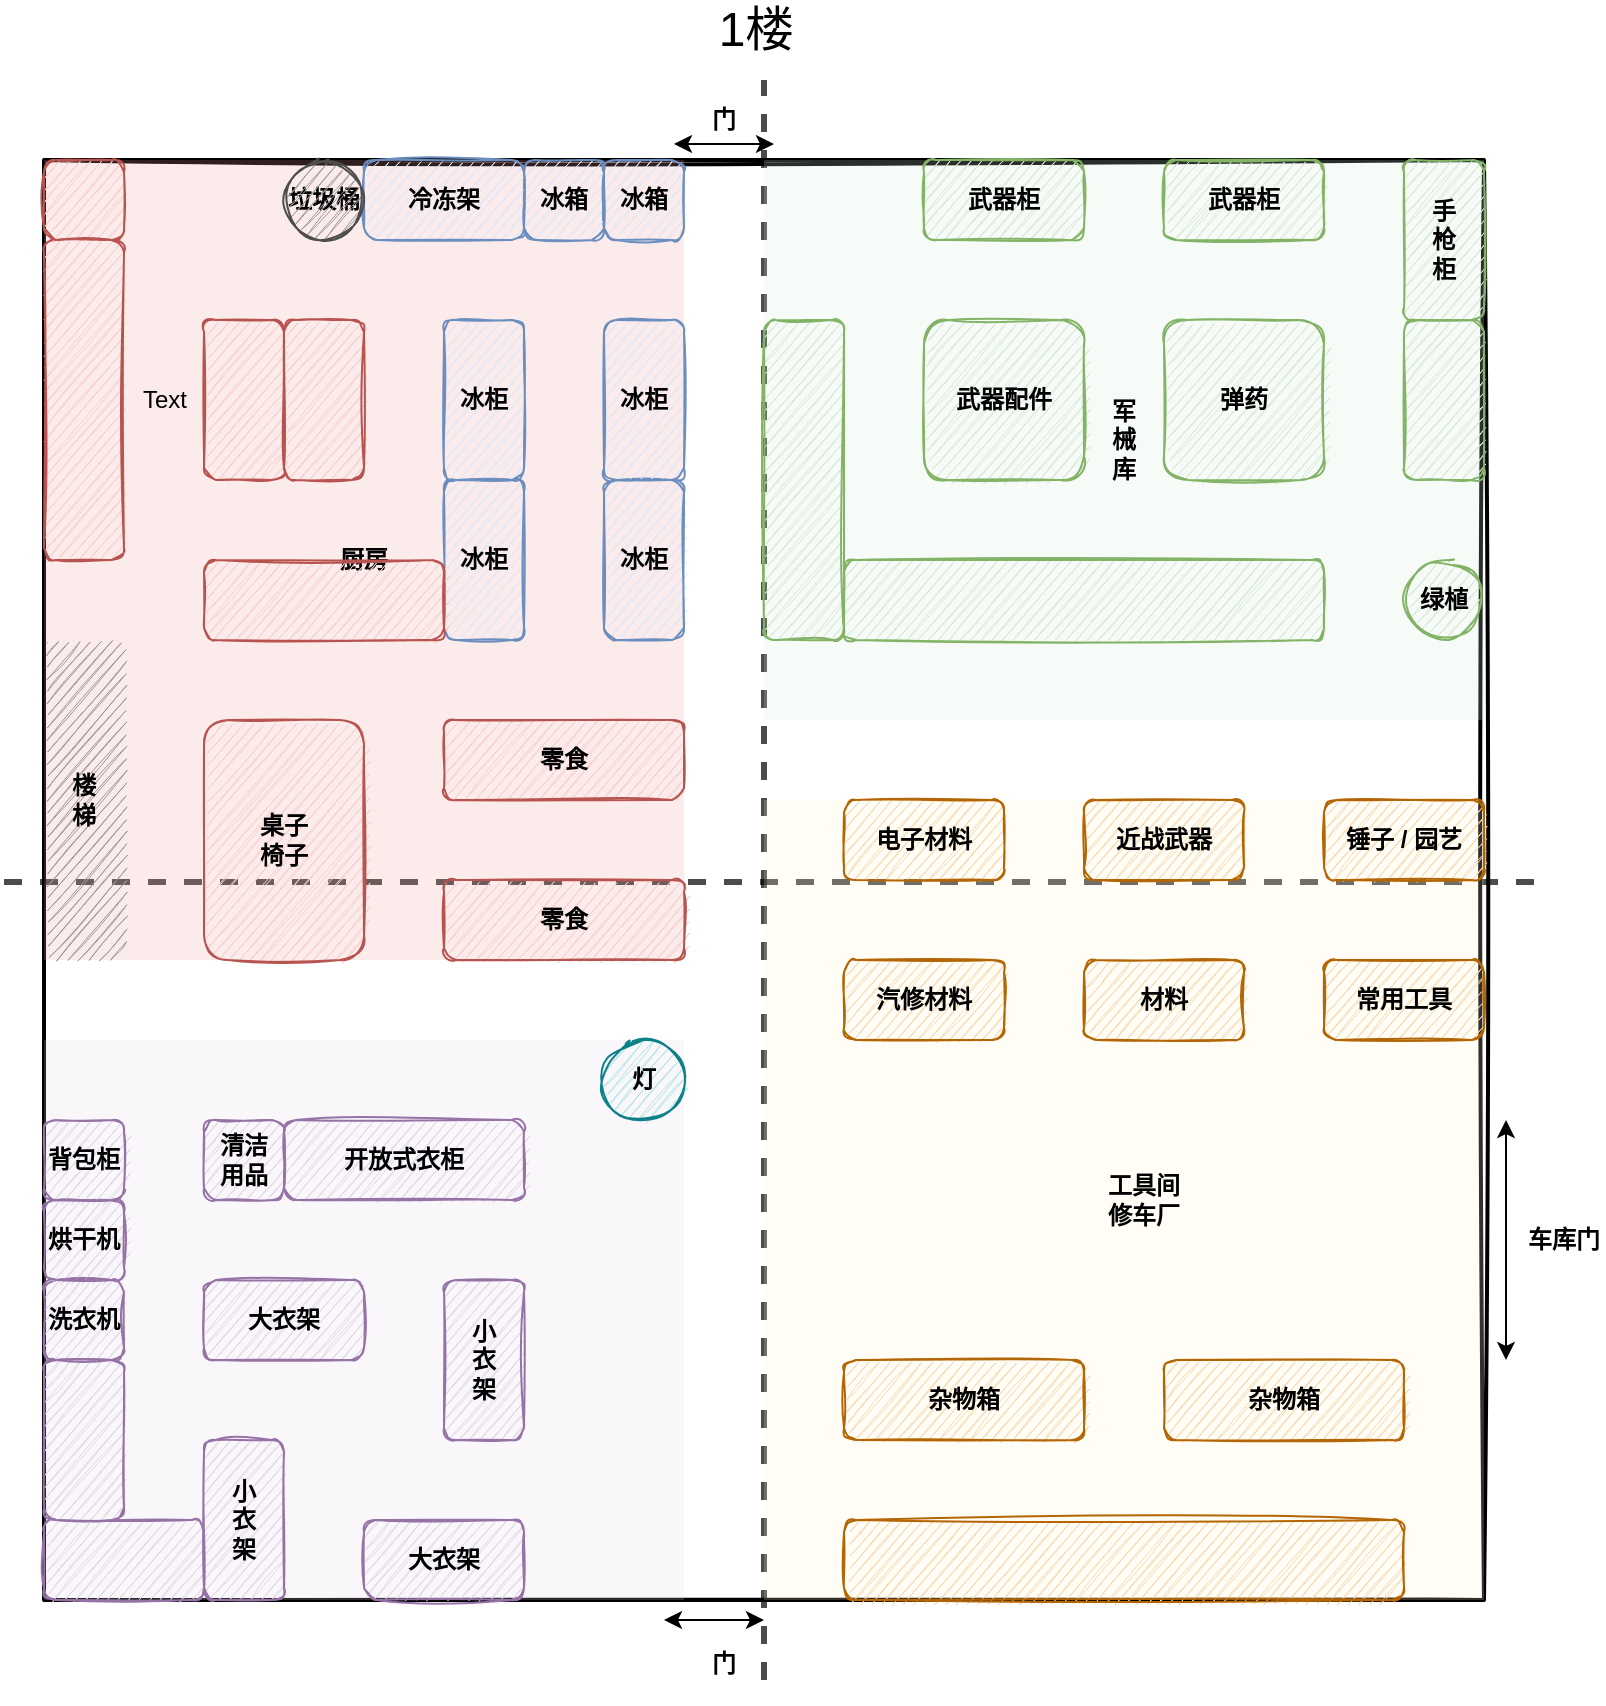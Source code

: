 <mxfile version="21.6.9" type="device">
  <diagram id="vB-pVdQDk7MpL5Szl4-f" name="第 1 页">
    <mxGraphModel dx="1167" dy="661" grid="1" gridSize="10" guides="1" tooltips="1" connect="1" arrows="1" fold="1" page="1" pageScale="1" pageWidth="827" pageHeight="1169" math="0" shadow="0">
      <root>
        <mxCell id="0" />
        <mxCell id="1" parent="0" />
        <mxCell id="K3JY6lSeTadiJTJVGYnh-12" value="" style="endArrow=none;html=1;rounded=0;dashed=1;strokeWidth=3;opacity=70;" parent="1" edge="1">
          <mxGeometry width="50" height="50" relative="1" as="geometry">
            <mxPoint x="20" y="559" as="sourcePoint" />
            <mxPoint x="790" y="559" as="targetPoint" />
          </mxGeometry>
        </mxCell>
        <mxCell id="K3JY6lSeTadiJTJVGYnh-13" value="" style="endArrow=none;html=1;rounded=0;dashed=1;strokeWidth=3;opacity=70;" parent="1" edge="1">
          <mxGeometry width="50" height="50" relative="1" as="geometry">
            <mxPoint x="400" y="958" as="sourcePoint" />
            <mxPoint x="400" y="158" as="targetPoint" />
          </mxGeometry>
        </mxCell>
        <mxCell id="zEPNm0XynteU0LPwdfjk-49" value="" style="rounded=0;whiteSpace=wrap;html=1;sketch=1;fillColor=none;strokeWidth=2;" parent="1" vertex="1">
          <mxGeometry x="40" y="198" width="720" height="720" as="geometry" />
        </mxCell>
        <mxCell id="zEPNm0XynteU0LPwdfjk-67" value="" style="rounded=0;whiteSpace=wrap;html=1;fillColor=#fff2cc;sketch=0;strokeColor=none;fontStyle=1;arcSize=0;opacity=20;" parent="1" vertex="1">
          <mxGeometry x="400" y="518" width="360" height="400" as="geometry" />
        </mxCell>
        <mxCell id="zEPNm0XynteU0LPwdfjk-68" value="&lt;div&gt;&lt;br&gt;&lt;/div&gt;" style="rounded=0;whiteSpace=wrap;html=1;fillColor=#e1d5e7;sketch=0;strokeColor=none;fontStyle=1;arcSize=0;opacity=20;" parent="1" vertex="1">
          <mxGeometry x="40" y="638" width="320" height="280" as="geometry" />
        </mxCell>
        <mxCell id="zEPNm0XynteU0LPwdfjk-64" value="&lt;div&gt;军&lt;/div&gt;&lt;div&gt;械&lt;/div&gt;&lt;div&gt;库&lt;/div&gt;" style="rounded=0;whiteSpace=wrap;html=1;fillColor=#D5E8D4;sketch=0;strokeColor=none;fontStyle=1;arcSize=0;gradientColor=none;opacity=20;" parent="1" vertex="1">
          <mxGeometry x="400" y="198" width="360" height="280" as="geometry" />
        </mxCell>
        <mxCell id="zEPNm0XynteU0LPwdfjk-35" value="&lt;div&gt;厨房&lt;/div&gt;" style="rounded=0;whiteSpace=wrap;html=1;fillColor=#F19C99;sketch=0;strokeColor=none;fontStyle=1;arcSize=0;opacity=20;" parent="1" vertex="1">
          <mxGeometry x="40" y="198" width="320" height="400" as="geometry" />
        </mxCell>
        <mxCell id="zEPNm0XynteU0LPwdfjk-2" value="" style="rounded=1;whiteSpace=wrap;html=1;fillColor=#d5e8d4;sketch=1;strokeColor=#82b366;fontStyle=1" parent="1" vertex="1">
          <mxGeometry x="600" y="278" width="80" height="80" as="geometry" />
        </mxCell>
        <mxCell id="zEPNm0XynteU0LPwdfjk-3" value="" style="rounded=1;whiteSpace=wrap;html=1;fillColor=#d5e8d4;sketch=1;strokeColor=#82b366;fontStyle=1" parent="1" vertex="1">
          <mxGeometry x="480" y="278" width="80" height="80" as="geometry" />
        </mxCell>
        <mxCell id="zEPNm0XynteU0LPwdfjk-4" value="" style="rounded=1;whiteSpace=wrap;html=1;fillColor=#d5e8d4;sketch=1;strokeColor=#82b366;fontStyle=1" parent="1" vertex="1">
          <mxGeometry x="600" y="198" width="80" height="40" as="geometry" />
        </mxCell>
        <mxCell id="zEPNm0XynteU0LPwdfjk-5" value="" style="rounded=1;whiteSpace=wrap;html=1;fillColor=#d5e8d4;sketch=1;strokeColor=#82b366;fontStyle=1" parent="1" vertex="1">
          <mxGeometry x="480" y="198" width="80" height="40" as="geometry" />
        </mxCell>
        <mxCell id="zEPNm0XynteU0LPwdfjk-6" value="" style="rounded=1;whiteSpace=wrap;html=1;fillColor=#d5e8d4;sketch=1;strokeColor=#82b366;fontStyle=1" parent="1" vertex="1">
          <mxGeometry x="440" y="398" width="240" height="40" as="geometry" />
        </mxCell>
        <mxCell id="zEPNm0XynteU0LPwdfjk-7" value="" style="rounded=1;whiteSpace=wrap;html=1;fillColor=#d5e8d4;sketch=1;strokeColor=#82b366;fontStyle=1" parent="1" vertex="1">
          <mxGeometry x="400" y="278" width="40" height="160" as="geometry" />
        </mxCell>
        <mxCell id="zEPNm0XynteU0LPwdfjk-8" value="" style="rounded=1;whiteSpace=wrap;html=1;fillColor=#d5e8d4;sketch=1;strokeColor=#82b366;fontStyle=1" parent="1" vertex="1">
          <mxGeometry x="720" y="198" width="40" height="80" as="geometry" />
        </mxCell>
        <mxCell id="zEPNm0XynteU0LPwdfjk-9" value="" style="rounded=1;whiteSpace=wrap;html=1;fillColor=#d5e8d4;sketch=1;strokeColor=#82b366;fontStyle=1" parent="1" vertex="1">
          <mxGeometry x="720" y="278" width="40" height="80" as="geometry" />
        </mxCell>
        <mxCell id="zEPNm0XynteU0LPwdfjk-10" value="弹药" style="text;html=1;strokeColor=none;fillColor=none;align=center;verticalAlign=middle;whiteSpace=wrap;rounded=0;sketch=1;fontStyle=1" parent="1" vertex="1">
          <mxGeometry x="610" y="303" width="60" height="30" as="geometry" />
        </mxCell>
        <mxCell id="zEPNm0XynteU0LPwdfjk-11" value="武器配件" style="text;html=1;strokeColor=none;fillColor=none;align=center;verticalAlign=middle;whiteSpace=wrap;rounded=0;sketch=1;fontStyle=1" parent="1" vertex="1">
          <mxGeometry x="490" y="303" width="60" height="30" as="geometry" />
        </mxCell>
        <mxCell id="zEPNm0XynteU0LPwdfjk-12" value="武器柜" style="text;html=1;strokeColor=none;fillColor=none;align=center;verticalAlign=middle;whiteSpace=wrap;rounded=0;sketch=1;fontStyle=1" parent="1" vertex="1">
          <mxGeometry x="490" y="203" width="60" height="30" as="geometry" />
        </mxCell>
        <mxCell id="zEPNm0XynteU0LPwdfjk-13" value="武器柜" style="text;html=1;strokeColor=none;fillColor=none;align=center;verticalAlign=middle;whiteSpace=wrap;rounded=0;sketch=1;fontStyle=1" parent="1" vertex="1">
          <mxGeometry x="610" y="203" width="60" height="30" as="geometry" />
        </mxCell>
        <mxCell id="zEPNm0XynteU0LPwdfjk-14" value="手枪柜" style="text;html=1;strokeColor=none;fillColor=none;align=center;verticalAlign=middle;whiteSpace=wrap;rounded=0;sketch=1;fontStyle=1" parent="1" vertex="1">
          <mxGeometry x="730" y="210.5" width="20" height="55" as="geometry" />
        </mxCell>
        <mxCell id="zEPNm0XynteU0LPwdfjk-15" value="&lt;div&gt;绿植&lt;/div&gt;" style="ellipse;whiteSpace=wrap;html=1;aspect=fixed;sketch=1;fillColor=#d5e8d4;strokeColor=#82b366;fontStyle=1" parent="1" vertex="1">
          <mxGeometry x="720" y="398" width="40" height="40" as="geometry" />
        </mxCell>
        <mxCell id="zEPNm0XynteU0LPwdfjk-17" value="" style="rounded=1;whiteSpace=wrap;html=1;fillColor=#e1d5e7;sketch=1;strokeColor=#9673a6;fontStyle=1" parent="1" vertex="1">
          <mxGeometry x="40" y="798" width="40" height="80" as="geometry" />
        </mxCell>
        <mxCell id="zEPNm0XynteU0LPwdfjk-19" value="" style="rounded=1;whiteSpace=wrap;html=1;fillColor=#e1d5e7;sketch=1;strokeColor=#9673a6;fontStyle=1" parent="1" vertex="1">
          <mxGeometry x="40" y="878" width="80" height="40" as="geometry" />
        </mxCell>
        <mxCell id="zEPNm0XynteU0LPwdfjk-27" value="洗衣机" style="rounded=1;whiteSpace=wrap;html=1;fillColor=#e1d5e7;sketch=1;strokeColor=#9673a6;fontStyle=1" parent="1" vertex="1">
          <mxGeometry x="40" y="758" width="40" height="40" as="geometry" />
        </mxCell>
        <mxCell id="zEPNm0XynteU0LPwdfjk-28" value="烘干机" style="rounded=1;whiteSpace=wrap;html=1;fillColor=#e1d5e7;sketch=1;strokeColor=#9673a6;fontStyle=1" parent="1" vertex="1">
          <mxGeometry x="40" y="718" width="40" height="40" as="geometry" />
        </mxCell>
        <mxCell id="zEPNm0XynteU0LPwdfjk-29" value="&lt;div&gt;背包柜&lt;/div&gt;" style="rounded=1;whiteSpace=wrap;html=1;fillColor=#e1d5e7;sketch=1;strokeColor=#9673a6;fontStyle=1" parent="1" vertex="1">
          <mxGeometry x="40" y="678" width="40" height="40" as="geometry" />
        </mxCell>
        <mxCell id="zEPNm0XynteU0LPwdfjk-30" value="&lt;div&gt;小&lt;/div&gt;&lt;div&gt;衣&lt;/div&gt;&lt;div&gt;架&lt;/div&gt;" style="rounded=1;whiteSpace=wrap;html=1;fillColor=#e1d5e7;sketch=1;strokeColor=#9673a6;fontStyle=1" parent="1" vertex="1">
          <mxGeometry x="120" y="838" width="40" height="80" as="geometry" />
        </mxCell>
        <mxCell id="zEPNm0XynteU0LPwdfjk-31" value="大衣架" style="rounded=1;whiteSpace=wrap;html=1;fillColor=#e1d5e7;sketch=1;strokeColor=#9673a6;fontStyle=1" parent="1" vertex="1">
          <mxGeometry x="200" y="878" width="80" height="40" as="geometry" />
        </mxCell>
        <mxCell id="zEPNm0XynteU0LPwdfjk-32" value="&lt;div&gt;小&lt;/div&gt;&lt;div&gt;衣&lt;/div&gt;&lt;div&gt;架&lt;/div&gt;" style="rounded=1;whiteSpace=wrap;html=1;fillColor=#e1d5e7;sketch=1;strokeColor=#9673a6;fontStyle=1" parent="1" vertex="1">
          <mxGeometry x="240" y="758" width="40" height="80" as="geometry" />
        </mxCell>
        <mxCell id="zEPNm0XynteU0LPwdfjk-34" value="大衣架" style="rounded=1;whiteSpace=wrap;html=1;fillColor=#e1d5e7;sketch=1;strokeColor=#9673a6;fontStyle=1" parent="1" vertex="1">
          <mxGeometry x="120" y="758" width="80" height="40" as="geometry" />
        </mxCell>
        <mxCell id="zEPNm0XynteU0LPwdfjk-37" value="&lt;div&gt;楼&lt;/div&gt;&lt;div&gt;梯&lt;/div&gt;" style="rounded=1;whiteSpace=wrap;html=1;fillColor=#999999;sketch=1;strokeColor=none;fontStyle=1" parent="1" vertex="1">
          <mxGeometry x="40" y="438" width="40" height="160" as="geometry" />
        </mxCell>
        <mxCell id="zEPNm0XynteU0LPwdfjk-38" value="开放式衣柜" style="rounded=1;whiteSpace=wrap;html=1;fillColor=#e1d5e7;sketch=1;strokeColor=#9673a6;fontStyle=1" parent="1" vertex="1">
          <mxGeometry x="160" y="678" width="120" height="40" as="geometry" />
        </mxCell>
        <mxCell id="zEPNm0XynteU0LPwdfjk-39" value="冰柜" style="rounded=1;whiteSpace=wrap;html=1;fillColor=#dae8fc;sketch=1;strokeColor=#6c8ebf;fontStyle=1" parent="1" vertex="1">
          <mxGeometry x="320" y="358" width="40" height="80" as="geometry" />
        </mxCell>
        <mxCell id="zEPNm0XynteU0LPwdfjk-40" value="冰柜" style="rounded=1;whiteSpace=wrap;html=1;fillColor=#dae8fc;sketch=1;strokeColor=#6c8ebf;fontStyle=1" parent="1" vertex="1">
          <mxGeometry x="320" y="278" width="40" height="80" as="geometry" />
        </mxCell>
        <mxCell id="zEPNm0XynteU0LPwdfjk-41" value="冰箱" style="rounded=1;whiteSpace=wrap;html=1;fillColor=#dae8fc;sketch=1;strokeColor=#6c8ebf;fontStyle=1" parent="1" vertex="1">
          <mxGeometry x="320" y="198" width="40" height="40" as="geometry" />
        </mxCell>
        <mxCell id="zEPNm0XynteU0LPwdfjk-43" value="冰柜" style="rounded=1;whiteSpace=wrap;html=1;fillColor=#dae8fc;sketch=1;strokeColor=#6c8ebf;fontStyle=1" parent="1" vertex="1">
          <mxGeometry x="240" y="358" width="40" height="80" as="geometry" />
        </mxCell>
        <mxCell id="zEPNm0XynteU0LPwdfjk-44" value="冰柜" style="rounded=1;whiteSpace=wrap;html=1;fillColor=#dae8fc;sketch=1;strokeColor=#6c8ebf;fontStyle=1" parent="1" vertex="1">
          <mxGeometry x="240" y="278" width="40" height="80" as="geometry" />
        </mxCell>
        <mxCell id="zEPNm0XynteU0LPwdfjk-45" value="冰箱" style="rounded=1;whiteSpace=wrap;html=1;fillColor=#dae8fc;sketch=1;strokeColor=#6c8ebf;fontStyle=1" parent="1" vertex="1">
          <mxGeometry x="280" y="198" width="40" height="40" as="geometry" />
        </mxCell>
        <mxCell id="zEPNm0XynteU0LPwdfjk-47" value="冷冻架" style="rounded=1;whiteSpace=wrap;html=1;fillColor=#dae8fc;sketch=1;strokeColor=#6c8ebf;fontStyle=1" parent="1" vertex="1">
          <mxGeometry x="200" y="198" width="80" height="40" as="geometry" />
        </mxCell>
        <mxCell id="zEPNm0XynteU0LPwdfjk-50" value="垃圾桶" style="text;html=1;strokeColor=none;fillColor=none;align=center;verticalAlign=middle;whiteSpace=wrap;rounded=0;sketch=1;fontStyle=1" parent="1" vertex="1">
          <mxGeometry x="160" y="198" width="40" height="40" as="geometry" />
        </mxCell>
        <mxCell id="zEPNm0XynteU0LPwdfjk-52" value="" style="ellipse;whiteSpace=wrap;html=1;aspect=fixed;sketch=1;fillColor=#999999;strokeColor=#4D4D4D;fontStyle=1" parent="1" vertex="1">
          <mxGeometry x="160" y="198" width="40" height="40" as="geometry" />
        </mxCell>
        <mxCell id="zEPNm0XynteU0LPwdfjk-53" value="" style="rounded=1;whiteSpace=wrap;html=1;fillColor=#f8cecc;sketch=1;strokeColor=#b85450;fontStyle=1" parent="1" vertex="1">
          <mxGeometry x="40" y="238" width="40" height="160" as="geometry" />
        </mxCell>
        <object label="" Bottom="False" id="zEPNm0XynteU0LPwdfjk-54">
          <mxCell style="rounded=1;whiteSpace=wrap;html=1;fillColor=#f8cecc;sketch=1;strokeColor=#b85450;fontStyle=1;imageWidth=23;treeFolding=0;top=0" parent="1" vertex="1">
            <mxGeometry x="40" y="198" width="40" height="40" as="geometry" />
          </mxCell>
        </object>
        <mxCell id="zEPNm0XynteU0LPwdfjk-55" value="" style="rounded=1;whiteSpace=wrap;html=1;fillColor=#f8cecc;sketch=1;strokeColor=#b85450;fontStyle=1" parent="1" vertex="1">
          <mxGeometry x="120" y="398" width="120" height="40" as="geometry" />
        </mxCell>
        <mxCell id="zEPNm0XynteU0LPwdfjk-56" value="" style="rounded=1;whiteSpace=wrap;html=1;fillColor=#f8cecc;sketch=1;strokeColor=#b85450;fontStyle=1" parent="1" vertex="1">
          <mxGeometry x="120" y="278" width="40" height="80" as="geometry" />
        </mxCell>
        <mxCell id="zEPNm0XynteU0LPwdfjk-57" value="" style="rounded=1;whiteSpace=wrap;html=1;fillColor=#f8cecc;sketch=1;strokeColor=#b85450;fontStyle=1" parent="1" vertex="1">
          <mxGeometry x="160" y="278" width="40" height="80" as="geometry" />
        </mxCell>
        <mxCell id="zEPNm0XynteU0LPwdfjk-58" value="&lt;div&gt;清洁&lt;/div&gt;&lt;div&gt;用品&lt;br&gt;&lt;/div&gt;" style="rounded=1;whiteSpace=wrap;html=1;fillColor=#e1d5e7;sketch=1;strokeColor=#9673a6;fontStyle=1" parent="1" vertex="1">
          <mxGeometry x="120" y="678" width="40" height="40" as="geometry" />
        </mxCell>
        <mxCell id="zEPNm0XynteU0LPwdfjk-60" value="零食" style="rounded=1;whiteSpace=wrap;html=1;fillColor=#f8cecc;sketch=1;strokeColor=#b85450;fontStyle=1" parent="1" vertex="1">
          <mxGeometry x="240" y="478" width="120" height="40" as="geometry" />
        </mxCell>
        <mxCell id="zEPNm0XynteU0LPwdfjk-65" value="零食" style="rounded=1;whiteSpace=wrap;html=1;fillColor=#f8cecc;sketch=1;strokeColor=#b85450;fontStyle=1" parent="1" vertex="1">
          <mxGeometry x="240" y="558" width="120" height="40" as="geometry" />
        </mxCell>
        <mxCell id="zEPNm0XynteU0LPwdfjk-69" value="" style="endArrow=classic;startArrow=classic;html=1;rounded=0;" parent="1" edge="1">
          <mxGeometry width="50" height="50" relative="1" as="geometry">
            <mxPoint x="771" y="798" as="sourcePoint" />
            <mxPoint x="771" y="678" as="targetPoint" />
          </mxGeometry>
        </mxCell>
        <mxCell id="zEPNm0XynteU0LPwdfjk-70" value="车库门" style="text;html=1;strokeColor=none;fillColor=none;align=center;verticalAlign=middle;whiteSpace=wrap;rounded=0;sketch=1;fontStyle=1" parent="1" vertex="1">
          <mxGeometry x="780" y="718" width="40" height="40" as="geometry" />
        </mxCell>
        <mxCell id="yIkUFP5XTHeedF_Cc7hn-6" value="锤子 / 园艺" style="rounded=1;whiteSpace=wrap;html=1;fillColor=#fad7ac;sketch=1;strokeColor=#b46504;fontStyle=1" parent="1" vertex="1">
          <mxGeometry x="680" y="518" width="80" height="40" as="geometry" />
        </mxCell>
        <mxCell id="yIkUFP5XTHeedF_Cc7hn-10" value="杂物箱" style="rounded=1;whiteSpace=wrap;html=1;fillColor=#fad7ac;sketch=1;strokeColor=#b46504;fontStyle=1" parent="1" vertex="1">
          <mxGeometry x="600" y="798" width="120" height="40" as="geometry" />
        </mxCell>
        <mxCell id="yIkUFP5XTHeedF_Cc7hn-11" value="杂物箱" style="rounded=1;whiteSpace=wrap;html=1;fillColor=#fad7ac;sketch=1;strokeColor=#b46504;fontStyle=1" parent="1" vertex="1">
          <mxGeometry x="440" y="798" width="120" height="40" as="geometry" />
        </mxCell>
        <mxCell id="yIkUFP5XTHeedF_Cc7hn-12" value="&lt;div&gt;&lt;br&gt;&lt;/div&gt;&lt;div&gt;&lt;br&gt;&lt;/div&gt;&lt;div&gt;&lt;br&gt;&lt;/div&gt;&lt;div&gt;&lt;br&gt;&lt;/div&gt;&lt;div&gt;&lt;br&gt;&lt;/div&gt;&lt;div&gt;&lt;br&gt;&lt;/div&gt;&lt;div&gt;&lt;br&gt;&lt;/div&gt;&lt;div&gt;&lt;br&gt;&lt;/div&gt;&lt;div&gt;&lt;br&gt;&lt;/div&gt;" style="rounded=1;whiteSpace=wrap;html=1;fillColor=#fad7ac;sketch=1;strokeColor=#b46504;fontStyle=1" parent="1" vertex="1">
          <mxGeometry x="440" y="878" width="280" height="40" as="geometry" />
        </mxCell>
        <mxCell id="yIkUFP5XTHeedF_Cc7hn-14" value="&lt;div&gt;工具间&lt;/div&gt;&lt;div&gt;修车厂&lt;br&gt;&lt;/div&gt;" style="text;html=1;strokeColor=none;fillColor=none;align=center;verticalAlign=middle;whiteSpace=wrap;rounded=0;sketch=1;fontStyle=1" parent="1" vertex="1">
          <mxGeometry x="560" y="703" width="60" height="30" as="geometry" />
        </mxCell>
        <mxCell id="0hWjsGcmxzUolZV_Z9CK-1" value="Text" style="text;html=1;resizable=0;autosize=1;align=center;verticalAlign=middle;points=[];fillColor=none;strokeColor=none;rounded=0;" parent="1" vertex="1">
          <mxGeometry x="80" y="303" width="40" height="30" as="geometry" />
        </mxCell>
        <mxCell id="EuaJwYMMukTncJkP8gd--3" value="&lt;div&gt;桌子&lt;/div&gt;&lt;div&gt;椅子&lt;br&gt;&lt;/div&gt;" style="rounded=1;whiteSpace=wrap;html=1;fillColor=#f8cecc;sketch=1;strokeColor=#b85450;fontStyle=1" parent="1" vertex="1">
          <mxGeometry x="120" y="478" width="80" height="120" as="geometry" />
        </mxCell>
        <mxCell id="K3JY6lSeTadiJTJVGYnh-1" style="edgeStyle=orthogonalEdgeStyle;rounded=0;orthogonalLoop=1;jettySize=auto;html=1;exitX=0.5;exitY=1;exitDx=0;exitDy=0;" parent="1" source="zEPNm0XynteU0LPwdfjk-37" target="zEPNm0XynteU0LPwdfjk-37" edge="1">
          <mxGeometry relative="1" as="geometry" />
        </mxCell>
        <mxCell id="K3JY6lSeTadiJTJVGYnh-2" value="" style="endArrow=classic;startArrow=classic;html=1;rounded=0;" parent="1" edge="1">
          <mxGeometry width="50" height="50" relative="1" as="geometry">
            <mxPoint x="400" y="928" as="sourcePoint" />
            <mxPoint x="350" y="928" as="targetPoint" />
          </mxGeometry>
        </mxCell>
        <mxCell id="K3JY6lSeTadiJTJVGYnh-4" value="常用工具" style="rounded=1;whiteSpace=wrap;html=1;fillColor=#fad7ac;sketch=1;strokeColor=#b46504;fontStyle=1" parent="1" vertex="1">
          <mxGeometry x="680" y="598" width="80" height="40" as="geometry" />
        </mxCell>
        <mxCell id="K3JY6lSeTadiJTJVGYnh-5" value="近战武器" style="rounded=1;whiteSpace=wrap;html=1;fillColor=#fad7ac;sketch=1;strokeColor=#b46504;fontStyle=1" parent="1" vertex="1">
          <mxGeometry x="560" y="518" width="80" height="40" as="geometry" />
        </mxCell>
        <mxCell id="K3JY6lSeTadiJTJVGYnh-6" value="材料" style="rounded=1;whiteSpace=wrap;html=1;fillColor=#fad7ac;sketch=1;strokeColor=#b46504;fontStyle=1" parent="1" vertex="1">
          <mxGeometry x="560" y="598" width="80" height="40" as="geometry" />
        </mxCell>
        <mxCell id="K3JY6lSeTadiJTJVGYnh-9" value="电子材料" style="rounded=1;whiteSpace=wrap;html=1;fillColor=#fad7ac;sketch=1;strokeColor=#b46504;fontStyle=1" parent="1" vertex="1">
          <mxGeometry x="440" y="518" width="80" height="40" as="geometry" />
        </mxCell>
        <mxCell id="K3JY6lSeTadiJTJVGYnh-10" value="汽修材料" style="rounded=1;whiteSpace=wrap;html=1;fillColor=#fad7ac;sketch=1;strokeColor=#b46504;fontStyle=1" parent="1" vertex="1">
          <mxGeometry x="440" y="598" width="80" height="40" as="geometry" />
        </mxCell>
        <mxCell id="K3JY6lSeTadiJTJVGYnh-11" value="灯" style="ellipse;whiteSpace=wrap;html=1;aspect=fixed;sketch=1;fillColor=#b0e3e6;strokeColor=#0e8088;fontStyle=1;" parent="1" vertex="1">
          <mxGeometry x="320" y="638" width="40" height="40" as="geometry" />
        </mxCell>
        <mxCell id="xCjOq8xxofOzxff1FpcE-1" value="&lt;font style=&quot;font-size: 24px;&quot;&gt;1楼&lt;/font&gt;" style="text;html=1;strokeColor=none;fillColor=none;align=center;verticalAlign=middle;whiteSpace=wrap;rounded=0;" parent="1" vertex="1">
          <mxGeometry x="366" y="118" width="60" height="30" as="geometry" />
        </mxCell>
        <mxCell id="xCjOq8xxofOzxff1FpcE-2" value="门" style="text;html=1;strokeColor=none;fillColor=none;align=center;verticalAlign=middle;whiteSpace=wrap;rounded=0;sketch=1;fontStyle=1" parent="1" vertex="1">
          <mxGeometry x="360" y="930" width="40" height="40" as="geometry" />
        </mxCell>
        <mxCell id="xCjOq8xxofOzxff1FpcE-3" value="" style="endArrow=classic;startArrow=classic;html=1;rounded=0;" parent="1" edge="1">
          <mxGeometry width="50" height="50" relative="1" as="geometry">
            <mxPoint x="405" y="190" as="sourcePoint" />
            <mxPoint x="355" y="190" as="targetPoint" />
          </mxGeometry>
        </mxCell>
        <mxCell id="xCjOq8xxofOzxff1FpcE-4" value="门" style="text;html=1;strokeColor=none;fillColor=none;align=center;verticalAlign=middle;whiteSpace=wrap;rounded=0;sketch=1;fontStyle=1" parent="1" vertex="1">
          <mxGeometry x="360" y="159" width="40" height="38" as="geometry" />
        </mxCell>
      </root>
    </mxGraphModel>
  </diagram>
</mxfile>
